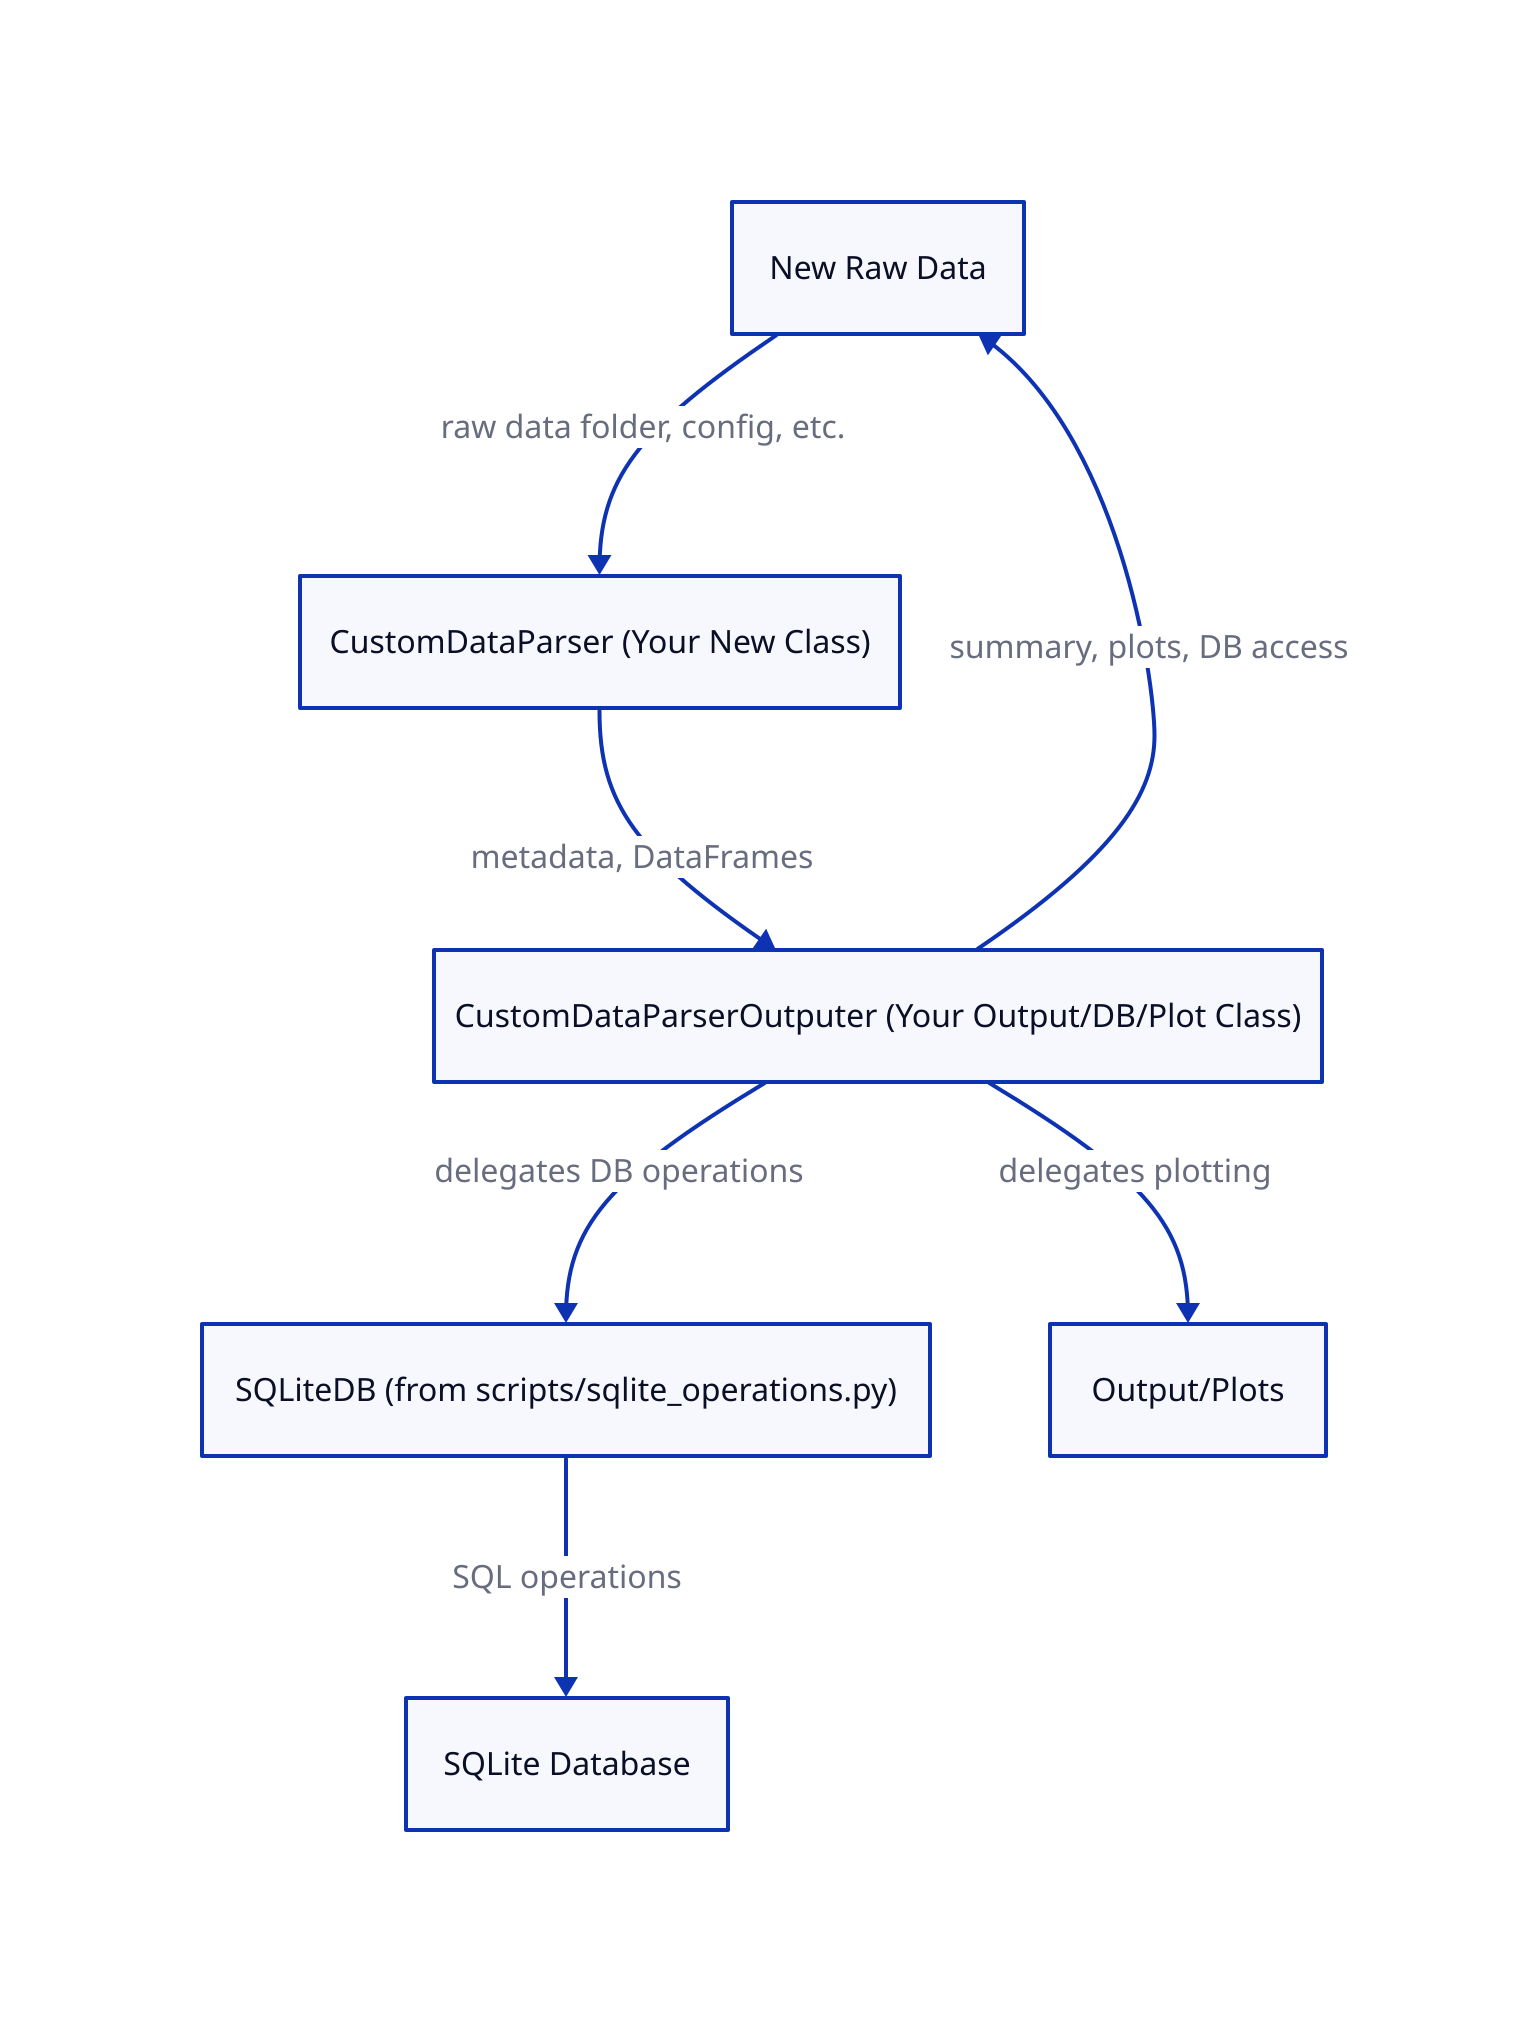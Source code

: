 direction: down

NewRawData: "New Raw Data"
CustomParser: "CustomDataParser (Your New Class)"
CustomOutputer: "CustomDataParserOutputer (Your Output/DB/Plot Class)"
SQLiteDB: "SQLiteDB (from scripts/sqlite_operations.py)"
Plots: "Output/Plots"
Database: "SQLite Database"

NewRawData -> CustomParser: "raw data folder, config, etc."
CustomParser -> CustomOutputer: "metadata, DataFrames"
CustomOutputer -> SQLiteDB: "delegates DB operations"
CustomOutputer -> Plots: "delegates plotting"
SQLiteDB -> Database: "SQL operations"
CustomOutputer -> NewRawData: "summary, plots, DB access" 